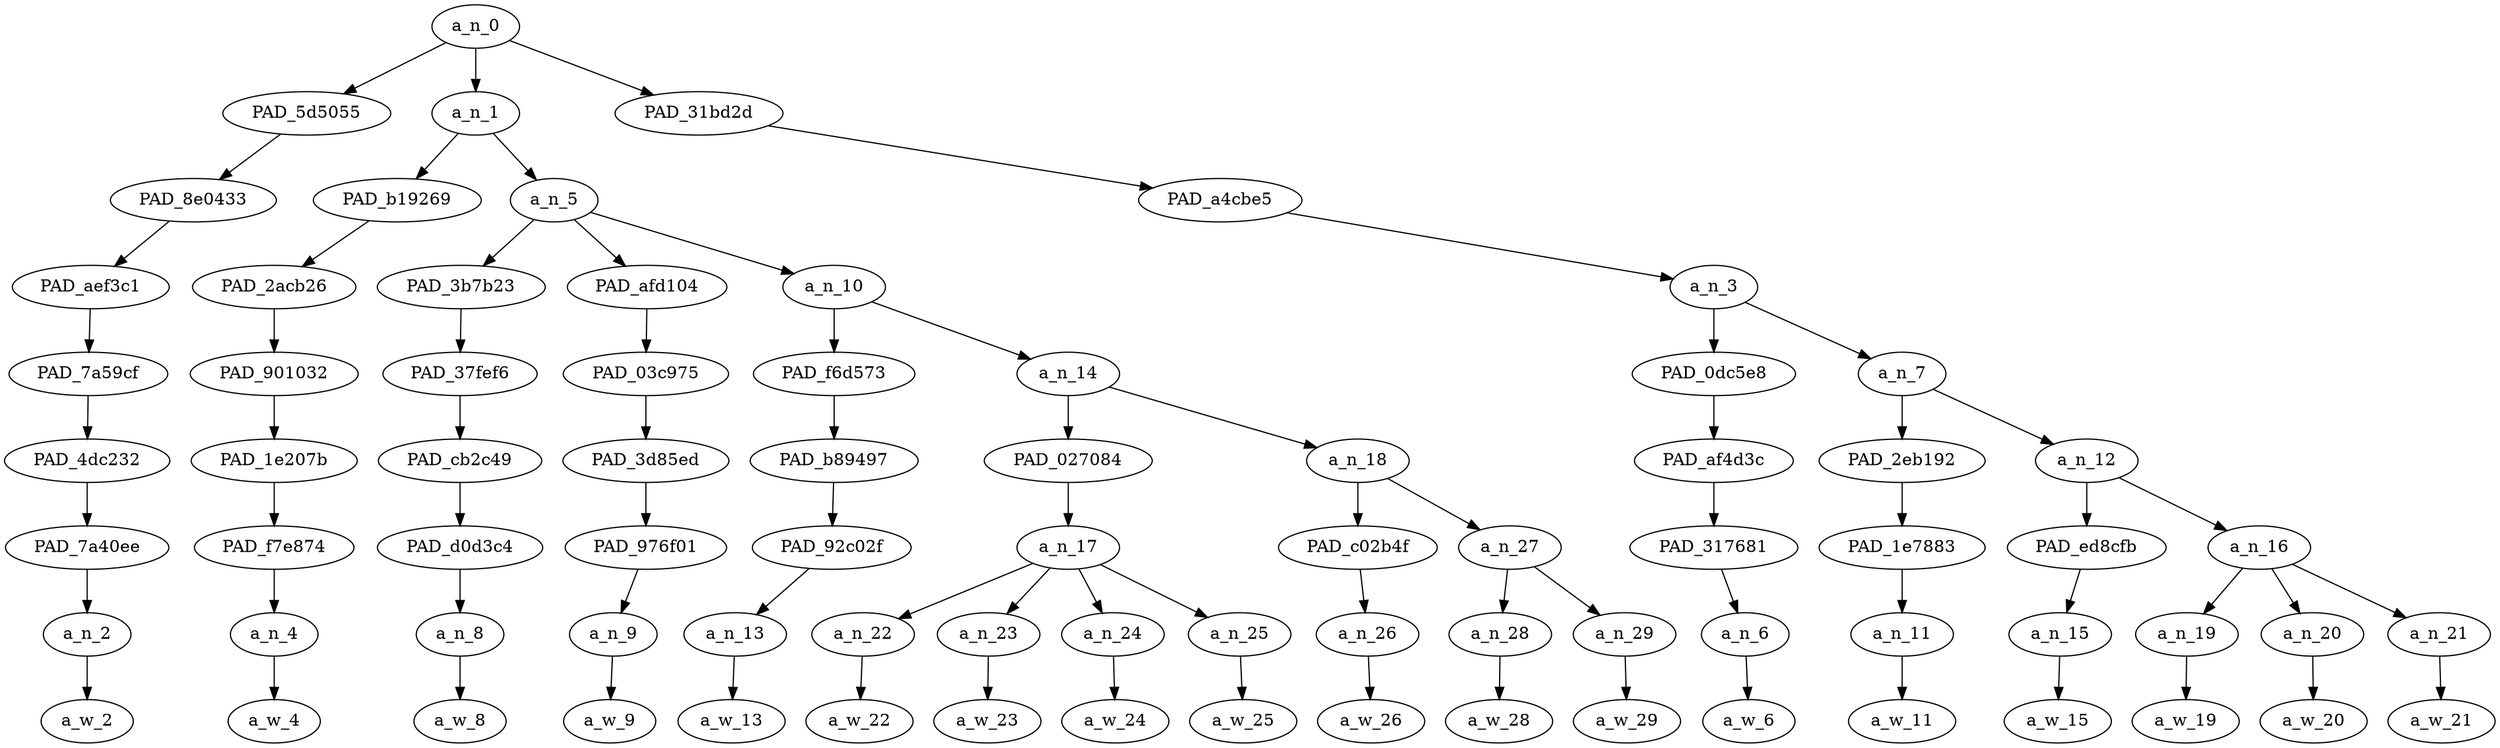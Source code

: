 strict digraph "" {
	a_n_0	[div_dir=1,
		index=0,
		level=8,
		pos="8.447916666666666,8!",
		text_span="[0, 1, 2, 3, 4, 5, 6, 7, 8, 9, 10, 11, 12, 13, 14, 15, 16, 17]",
		value=1.00000000];
	PAD_5d5055	[div_dir=1,
		index=1,
		level=7,
		pos="11.0,7!",
		text_span="[11]",
		value=0.02575527];
	a_n_0 -> PAD_5d5055;
	a_n_1	[div_dir=1,
		index=0,
		level=7,
		pos="1.34375,7!",
		text_span="[0, 1, 2, 3, 4, 5, 6, 7, 8, 9, 10]",
		value=0.73971808];
	a_n_0 -> a_n_1;
	PAD_31bd2d	[div_dir=-1,
		index=2,
		level=7,
		pos="13.0,7!",
		text_span="[12, 13, 14, 15, 16, 17]",
		value=0.23447639];
	a_n_0 -> PAD_31bd2d;
	PAD_8e0433	[div_dir=1,
		index=2,
		level=6,
		pos="11.0,6!",
		text_span="[11]",
		value=0.02575527];
	PAD_5d5055 -> PAD_8e0433;
	PAD_aef3c1	[div_dir=1,
		index=4,
		level=5,
		pos="11.0,5!",
		text_span="[11]",
		value=0.02575527];
	PAD_8e0433 -> PAD_aef3c1;
	PAD_7a59cf	[div_dir=1,
		index=5,
		level=4,
		pos="11.0,4!",
		text_span="[11]",
		value=0.02575527];
	PAD_aef3c1 -> PAD_7a59cf;
	PAD_4dc232	[div_dir=1,
		index=6,
		level=3,
		pos="11.0,3!",
		text_span="[11]",
		value=0.02575527];
	PAD_7a59cf -> PAD_4dc232;
	PAD_7a40ee	[div_dir=1,
		index=7,
		level=2,
		pos="11.0,2!",
		text_span="[11]",
		value=0.02575527];
	PAD_4dc232 -> PAD_7a40ee;
	a_n_2	[div_dir=1,
		index=11,
		level=1,
		pos="11.0,1!",
		text_span="[11]",
		value=0.02575527];
	PAD_7a40ee -> a_n_2;
	a_w_2	[div_dir=0,
		index=11,
		level=0,
		pos="11,0!",
		text_span="[11]",
		value=but];
	a_n_2 -> a_w_2;
	PAD_b19269	[div_dir=-1,
		index=0,
		level=6,
		pos="0.0,6!",
		text_span="[0]",
		value=0.04114143];
	a_n_1 -> PAD_b19269;
	a_n_5	[div_dir=1,
		index=1,
		level=6,
		pos="2.6875,6!",
		text_span="[1, 2, 3, 4, 5, 6, 7, 8, 9, 10]",
		value=0.69851932];
	a_n_1 -> a_n_5;
	PAD_2acb26	[div_dir=-1,
		index=0,
		level=5,
		pos="0.0,5!",
		text_span="[0]",
		value=0.04114143];
	PAD_b19269 -> PAD_2acb26;
	PAD_901032	[div_dir=-1,
		index=0,
		level=4,
		pos="0.0,4!",
		text_span="[0]",
		value=0.04114143];
	PAD_2acb26 -> PAD_901032;
	PAD_1e207b	[div_dir=-1,
		index=0,
		level=3,
		pos="0.0,3!",
		text_span="[0]",
		value=0.04114143];
	PAD_901032 -> PAD_1e207b;
	PAD_f7e874	[div_dir=-1,
		index=0,
		level=2,
		pos="0.0,2!",
		text_span="[0]",
		value=0.04114143];
	PAD_1e207b -> PAD_f7e874;
	a_n_4	[div_dir=-1,
		index=0,
		level=1,
		pos="0.0,1!",
		text_span="[0]",
		value=0.04114143];
	PAD_f7e874 -> a_n_4;
	a_w_4	[div_dir=0,
		index=0,
		level=0,
		pos="0,0!",
		text_span="[0]",
		value=someone];
	a_n_4 -> a_w_4;
	PAD_3b7b23	[div_dir=1,
		index=1,
		level=5,
		pos="1.0,5!",
		text_span="[1]",
		value=0.04348657];
	a_n_5 -> PAD_3b7b23;
	PAD_afd104	[div_dir=1,
		index=2,
		level=5,
		pos="2.0,5!",
		text_span="[2]",
		value=0.04402496];
	a_n_5 -> PAD_afd104;
	a_n_10	[div_dir=-1,
		index=3,
		level=5,
		pos="5.0625,5!",
		text_span="[3, 4, 5, 6, 7, 8, 9, 10]",
		value=0.61092285];
	a_n_5 -> a_n_10;
	PAD_37fef6	[div_dir=1,
		index=1,
		level=4,
		pos="1.0,4!",
		text_span="[1]",
		value=0.04348657];
	PAD_3b7b23 -> PAD_37fef6;
	PAD_cb2c49	[div_dir=1,
		index=1,
		level=3,
		pos="1.0,3!",
		text_span="[1]",
		value=0.04348657];
	PAD_37fef6 -> PAD_cb2c49;
	PAD_d0d3c4	[div_dir=1,
		index=1,
		level=2,
		pos="1.0,2!",
		text_span="[1]",
		value=0.04348657];
	PAD_cb2c49 -> PAD_d0d3c4;
	a_n_8	[div_dir=1,
		index=1,
		level=1,
		pos="1.0,1!",
		text_span="[1]",
		value=0.04348657];
	PAD_d0d3c4 -> a_n_8;
	a_w_8	[div_dir=0,
		index=1,
		level=0,
		pos="1,0!",
		text_span="[1]",
		value=told];
	a_n_8 -> a_w_8;
	PAD_03c975	[div_dir=1,
		index=2,
		level=4,
		pos="2.0,4!",
		text_span="[2]",
		value=0.04402496];
	PAD_afd104 -> PAD_03c975;
	PAD_3d85ed	[div_dir=1,
		index=2,
		level=3,
		pos="2.0,3!",
		text_span="[2]",
		value=0.04402496];
	PAD_03c975 -> PAD_3d85ed;
	PAD_976f01	[div_dir=1,
		index=2,
		level=2,
		pos="2.0,2!",
		text_span="[2]",
		value=0.04402496];
	PAD_3d85ed -> PAD_976f01;
	a_n_9	[div_dir=1,
		index=2,
		level=1,
		pos="2.0,1!",
		text_span="[2]",
		value=0.04402496];
	PAD_976f01 -> a_n_9;
	a_w_9	[div_dir=0,
		index=2,
		level=0,
		pos="2,0!",
		text_span="[2]",
		value=me];
	a_n_9 -> a_w_9;
	PAD_f6d573	[div_dir=1,
		index=3,
		level=4,
		pos="3.0,4!",
		text_span="[3]",
		value=0.04504881];
	a_n_10 -> PAD_f6d573;
	a_n_14	[div_dir=-1,
		index=4,
		level=4,
		pos="7.125,4!",
		text_span="[4, 5, 6, 7, 8, 9, 10]",
		value=0.56582594];
	a_n_10 -> a_n_14;
	PAD_b89497	[div_dir=1,
		index=3,
		level=3,
		pos="3.0,3!",
		text_span="[3]",
		value=0.04504881];
	PAD_f6d573 -> PAD_b89497;
	PAD_92c02f	[div_dir=1,
		index=3,
		level=2,
		pos="3.0,2!",
		text_span="[3]",
		value=0.04504881];
	PAD_b89497 -> PAD_92c02f;
	a_n_13	[div_dir=1,
		index=3,
		level=1,
		pos="3.0,1!",
		text_span="[3]",
		value=0.04504881];
	PAD_92c02f -> a_n_13;
	a_w_13	[div_dir=0,
		index=3,
		level=0,
		pos="3,0!",
		text_span="[3]",
		value=about];
	a_n_13 -> a_w_13;
	PAD_027084	[div_dir=-1,
		index=4,
		level=3,
		pos="5.5,3!",
		text_span="[4, 5, 6, 7]",
		value=0.43520929];
	a_n_14 -> PAD_027084;
	a_n_18	[div_dir=1,
		index=5,
		level=3,
		pos="8.75,3!",
		text_span="[8, 9, 10]",
		value=0.13055173];
	a_n_14 -> a_n_18;
	a_n_17	[div_dir=-1,
		index=4,
		level=2,
		pos="5.5,2!",
		text_span="[4, 5, 6, 7]",
		value=0.43520929];
	PAD_027084 -> a_n_17;
	a_n_22	[div_dir=-1,
		index=4,
		level=1,
		pos="4.0,1!",
		text_span="[4]",
		value=0.03947161];
	a_n_17 -> a_n_22;
	a_n_23	[div_dir=1,
		index=5,
		level=1,
		pos="5.0,1!",
		text_span="[5]",
		value=0.06304334];
	a_n_17 -> a_n_23;
	a_n_24	[div_dir=-1,
		index=6,
		level=1,
		pos="6.0,1!",
		text_span="[6]",
		value=0.23472494];
	a_n_17 -> a_n_24;
	a_n_25	[div_dir=1,
		index=7,
		level=1,
		pos="7.0,1!",
		text_span="[7]",
		value=0.09783209];
	a_n_17 -> a_n_25;
	a_w_22	[div_dir=0,
		index=4,
		level=0,
		pos="4,0!",
		text_span="[4]",
		value=a];
	a_n_22 -> a_w_22;
	a_w_23	[div_dir=0,
		index=5,
		level=0,
		pos="5,0!",
		text_span="[5]",
		value=good];
	a_n_23 -> a_w_23;
	a_w_24	[div_dir=0,
		index=6,
		level=0,
		pos="6,0!",
		text_span="[6]",
		value=queer];
	a_n_24 -> a_w_24;
	a_w_25	[div_dir=0,
		index=7,
		level=0,
		pos="7,0!",
		text_span="[7]",
		value=shop];
	a_n_25 -> a_w_25;
	PAD_c02b4f	[div_dir=1,
		index=5,
		level=2,
		pos="8.0,2!",
		text_span="[8]",
		value=0.03563036];
	a_n_18 -> PAD_c02b4f;
	a_n_27	[div_dir=1,
		index=6,
		level=2,
		pos="9.5,2!",
		text_span="[9, 10]",
		value=0.09486176];
	a_n_18 -> a_n_27;
	a_n_26	[div_dir=1,
		index=8,
		level=1,
		pos="8.0,1!",
		text_span="[8]",
		value=0.03563036];
	PAD_c02b4f -> a_n_26;
	a_w_26	[div_dir=0,
		index=8,
		level=0,
		pos="8,0!",
		text_span="[8]",
		value=in];
	a_n_26 -> a_w_26;
	a_n_28	[div_dir=1,
		index=9,
		level=1,
		pos="9.0,1!",
		text_span="[9]",
		value=0.04818667];
	a_n_27 -> a_n_28;
	a_n_29	[div_dir=1,
		index=10,
		level=1,
		pos="10.0,1!",
		text_span="[10]",
		value=0.04661023];
	a_n_27 -> a_n_29;
	a_w_28	[div_dir=0,
		index=9,
		level=0,
		pos="9,0!",
		text_span="[9]",
		value=old];
	a_n_28 -> a_w_28;
	a_w_29	[div_dir=0,
		index=10,
		level=0,
		pos="10,0!",
		text_span="[10]",
		value=city];
	a_n_29 -> a_w_29;
	PAD_a4cbe5	[div_dir=-1,
		index=3,
		level=6,
		pos="13.0,6!",
		text_span="[12, 13, 14, 15, 16, 17]",
		value=0.23447639];
	PAD_31bd2d -> PAD_a4cbe5;
	a_n_3	[div_dir=-1,
		index=5,
		level=5,
		pos="13.0,5!",
		text_span="[12, 13, 14, 15, 16, 17]",
		value=0.23447639];
	PAD_a4cbe5 -> a_n_3;
	PAD_0dc5e8	[div_dir=1,
		index=6,
		level=4,
		pos="12.0,4!",
		text_span="[12]",
		value=0.02602890];
	a_n_3 -> PAD_0dc5e8;
	a_n_7	[div_dir=-1,
		index=7,
		level=4,
		pos="14.0,4!",
		text_span="[13, 14, 15, 16, 17]",
		value=0.20843973];
	a_n_3 -> a_n_7;
	PAD_af4d3c	[div_dir=1,
		index=7,
		level=3,
		pos="12.0,3!",
		text_span="[12]",
		value=0.02602890];
	PAD_0dc5e8 -> PAD_af4d3c;
	PAD_317681	[div_dir=1,
		index=8,
		level=2,
		pos="12.0,2!",
		text_span="[12]",
		value=0.02602890];
	PAD_af4d3c -> PAD_317681;
	a_n_6	[div_dir=1,
		index=12,
		level=1,
		pos="12.0,1!",
		text_span="[12]",
		value=0.02602890];
	PAD_317681 -> a_n_6;
	a_w_6	[div_dir=0,
		index=12,
		level=0,
		pos="12,0!",
		text_span="[12]",
		value=i];
	a_n_6 -> a_w_6;
	PAD_2eb192	[div_dir=-1,
		index=8,
		level=3,
		pos="13.0,3!",
		text_span="[13]",
		value=0.06404082];
	a_n_7 -> PAD_2eb192;
	a_n_12	[div_dir=-1,
		index=9,
		level=3,
		pos="15.0,3!",
		text_span="[14, 15, 16, 17]",
		value=0.14437365];
	a_n_7 -> a_n_12;
	PAD_1e7883	[div_dir=-1,
		index=9,
		level=2,
		pos="13.0,2!",
		text_span="[13]",
		value=0.06404082];
	PAD_2eb192 -> PAD_1e7883;
	a_n_11	[div_dir=-1,
		index=13,
		level=1,
		pos="13.0,1!",
		text_span="[13]",
		value=0.06404082];
	PAD_1e7883 -> a_n_11;
	a_w_11	[div_dir=0,
		index=13,
		level=0,
		pos="13,0!",
		text_span="[13]",
		value=dont];
	a_n_11 -> a_w_11;
	PAD_ed8cfb	[div_dir=-1,
		index=10,
		level=2,
		pos="14.0,2!",
		text_span="[14]",
		value=0.03718947];
	a_n_12 -> PAD_ed8cfb;
	a_n_16	[div_dir=1,
		index=11,
		level=2,
		pos="16.0,2!",
		text_span="[15, 16, 17]",
		value=0.10717578];
	a_n_12 -> a_n_16;
	a_n_15	[div_dir=-1,
		index=14,
		level=1,
		pos="14.0,1!",
		text_span="[14]",
		value=0.03718947];
	PAD_ed8cfb -> a_n_15;
	a_w_15	[div_dir=0,
		index=14,
		level=0,
		pos="14,0!",
		text_span="[14]",
		value=remember];
	a_n_15 -> a_w_15;
	a_n_19	[div_dir=-1,
		index=15,
		level=1,
		pos="15.0,1!",
		text_span="[15]",
		value=0.02795964];
	a_n_16 -> a_n_19;
	a_n_20	[div_dir=1,
		index=16,
		level=1,
		pos="16.0,1!",
		text_span="[16]",
		value=0.03941624];
	a_n_16 -> a_n_20;
	a_n_21	[div_dir=-1,
		index=17,
		level=1,
		pos="17.0,1!",
		text_span="[17]",
		value=0.03970509];
	a_n_16 -> a_n_21;
	a_w_19	[div_dir=0,
		index=15,
		level=0,
		pos="15,0!",
		text_span="[15]",
		value=the];
	a_n_19 -> a_w_19;
	a_w_20	[div_dir=0,
		index=16,
		level=0,
		pos="16,0!",
		text_span="[16]",
		value=name];
	a_n_20 -> a_w_20;
	a_w_21	[div_dir=0,
		index=17,
		level=0,
		pos="17,0!",
		text_span="[17]",
		value="<sad>"];
	a_n_21 -> a_w_21;
}
